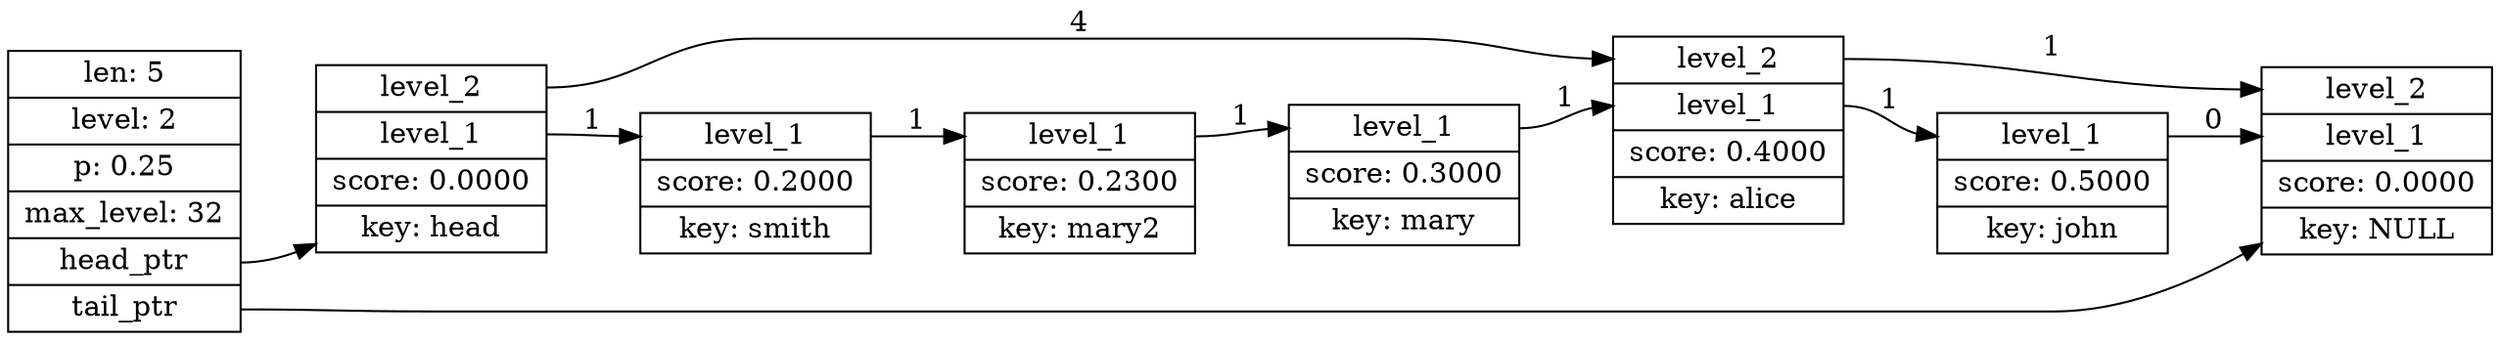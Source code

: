 digraph skiplist {
	rankdir="LR"
	node [shape="record", height=".1"]

	skiplist [label="<length> len: 5 | <level> level: 2 | <p> p: 0.25 | <max_level> max_level: 32 | <head> head_ptr | <tail> tail_ptr"]
	// nodes
	// nodename [label="<3> level 3 | <2> level 2 | <1> level  1 | <0> level 0 | head"]
	NULL [label="<2> level_2 |<1> level_1 |score: 0.0000 | key: NULL"]
	head [label="<2> level_2 |<1> level_1 |score: 0.0000 | key: head"]
	smith [label="<1> level_1 |score: 0.2000 | key: smith"]
	mary2 [label="<1> level_1 |score: 0.2300 | key: mary2"]
	mary [label="<1> level_1 |score: 0.3000 | key: mary"]
	alice [label="<2> level_2 |<1> level_1 |score: 0.4000 | key: alice"]
	john [label="<1> level_1 |score: 0.5000 | key: john"]
	

	// edges
	// head:3 -> a:3
	skiplist:head -> head
	skiplist:tail -> NULL
	head:1->smith:1 [label="1"]
	head:2->alice:2 [label="4"]
	smith:1->mary2:1 [label="1"]
	mary2:1->mary:1 [label="1"]
	mary:1->alice:1 [label="1"]
	alice:1->john:1 [label="1"]
	alice:2->NULL:2 [label="1"]
	john:1->NULL:1 [label="0"]
	 
}